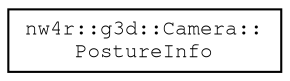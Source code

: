 digraph "Graphical Class Hierarchy"
{
 // LATEX_PDF_SIZE
  edge [fontname="FreeMono",fontsize="10",labelfontname="FreeMono",labelfontsize="10"];
  node [fontname="FreeMono",fontsize="10",shape=record];
  rankdir="LR";
  Node0 [label="nw4r::g3d::Camera::\lPostureInfo",height=0.2,width=0.4,color="black", fillcolor="white", style="filled",URL="$structnw4r_1_1g3d_1_1_camera.html#structnw4r_1_1g3d_1_1_camera_1_1_posture_info",tooltip=" "];
}
